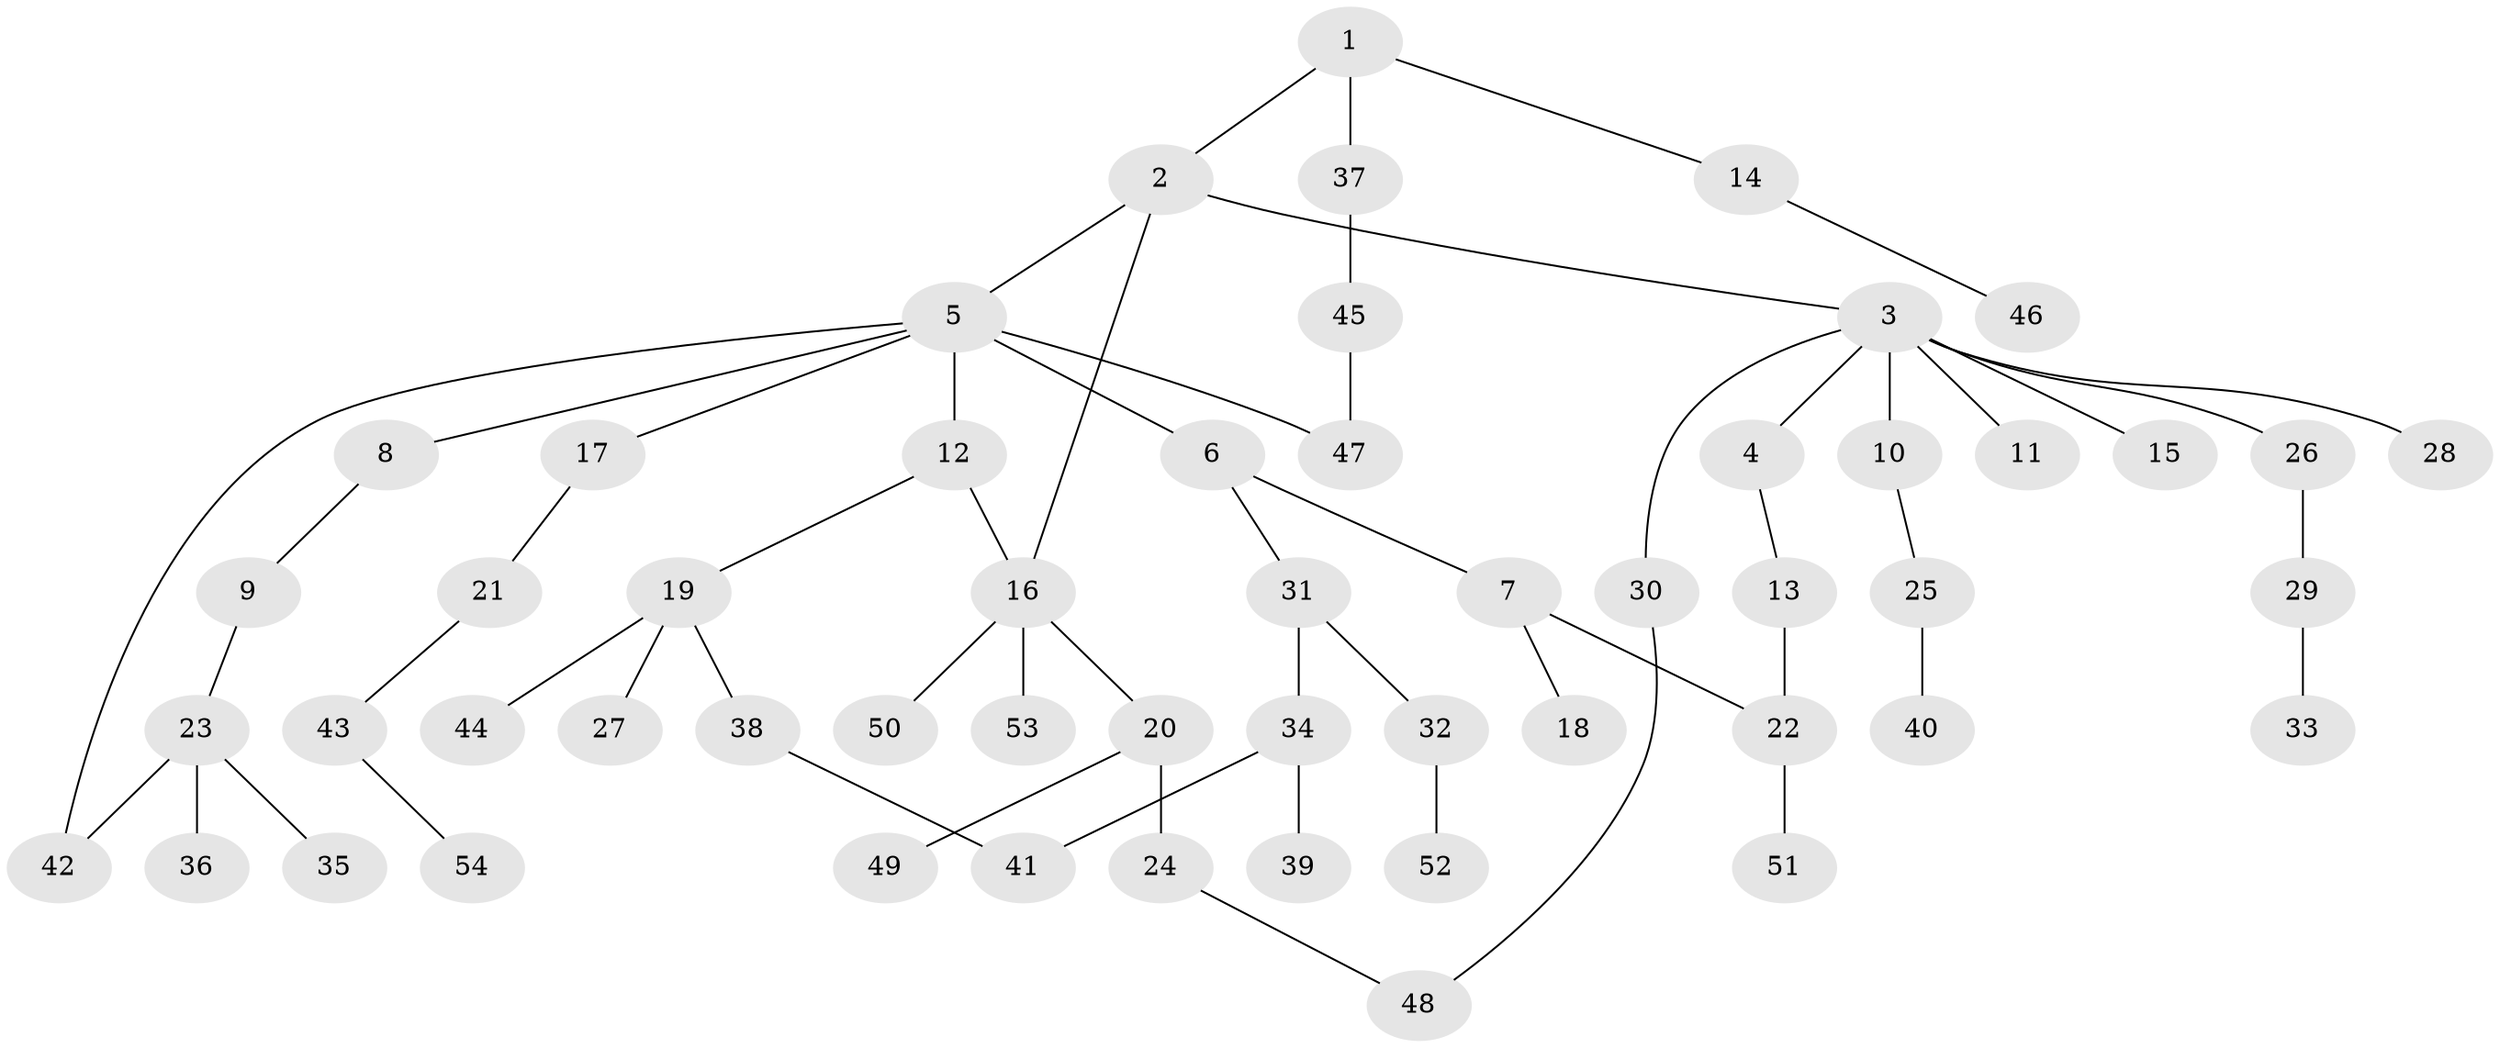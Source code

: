 // Generated by graph-tools (version 1.1) at 2025/49/03/09/25 03:49:18]
// undirected, 54 vertices, 59 edges
graph export_dot {
graph [start="1"]
  node [color=gray90,style=filled];
  1;
  2;
  3;
  4;
  5;
  6;
  7;
  8;
  9;
  10;
  11;
  12;
  13;
  14;
  15;
  16;
  17;
  18;
  19;
  20;
  21;
  22;
  23;
  24;
  25;
  26;
  27;
  28;
  29;
  30;
  31;
  32;
  33;
  34;
  35;
  36;
  37;
  38;
  39;
  40;
  41;
  42;
  43;
  44;
  45;
  46;
  47;
  48;
  49;
  50;
  51;
  52;
  53;
  54;
  1 -- 2;
  1 -- 14;
  1 -- 37;
  2 -- 3;
  2 -- 5;
  2 -- 16;
  3 -- 4;
  3 -- 10;
  3 -- 11;
  3 -- 15;
  3 -- 26;
  3 -- 28;
  3 -- 30;
  4 -- 13;
  5 -- 6;
  5 -- 8;
  5 -- 12;
  5 -- 17;
  5 -- 42;
  5 -- 47;
  6 -- 7;
  6 -- 31;
  7 -- 18;
  7 -- 22;
  8 -- 9;
  9 -- 23;
  10 -- 25;
  12 -- 16;
  12 -- 19;
  13 -- 22;
  14 -- 46;
  16 -- 20;
  16 -- 50;
  16 -- 53;
  17 -- 21;
  19 -- 27;
  19 -- 38;
  19 -- 44;
  20 -- 24;
  20 -- 49;
  21 -- 43;
  22 -- 51;
  23 -- 35;
  23 -- 36;
  23 -- 42;
  24 -- 48;
  25 -- 40;
  26 -- 29;
  29 -- 33;
  30 -- 48;
  31 -- 32;
  31 -- 34;
  32 -- 52;
  34 -- 39;
  34 -- 41;
  37 -- 45;
  38 -- 41;
  43 -- 54;
  45 -- 47;
}
